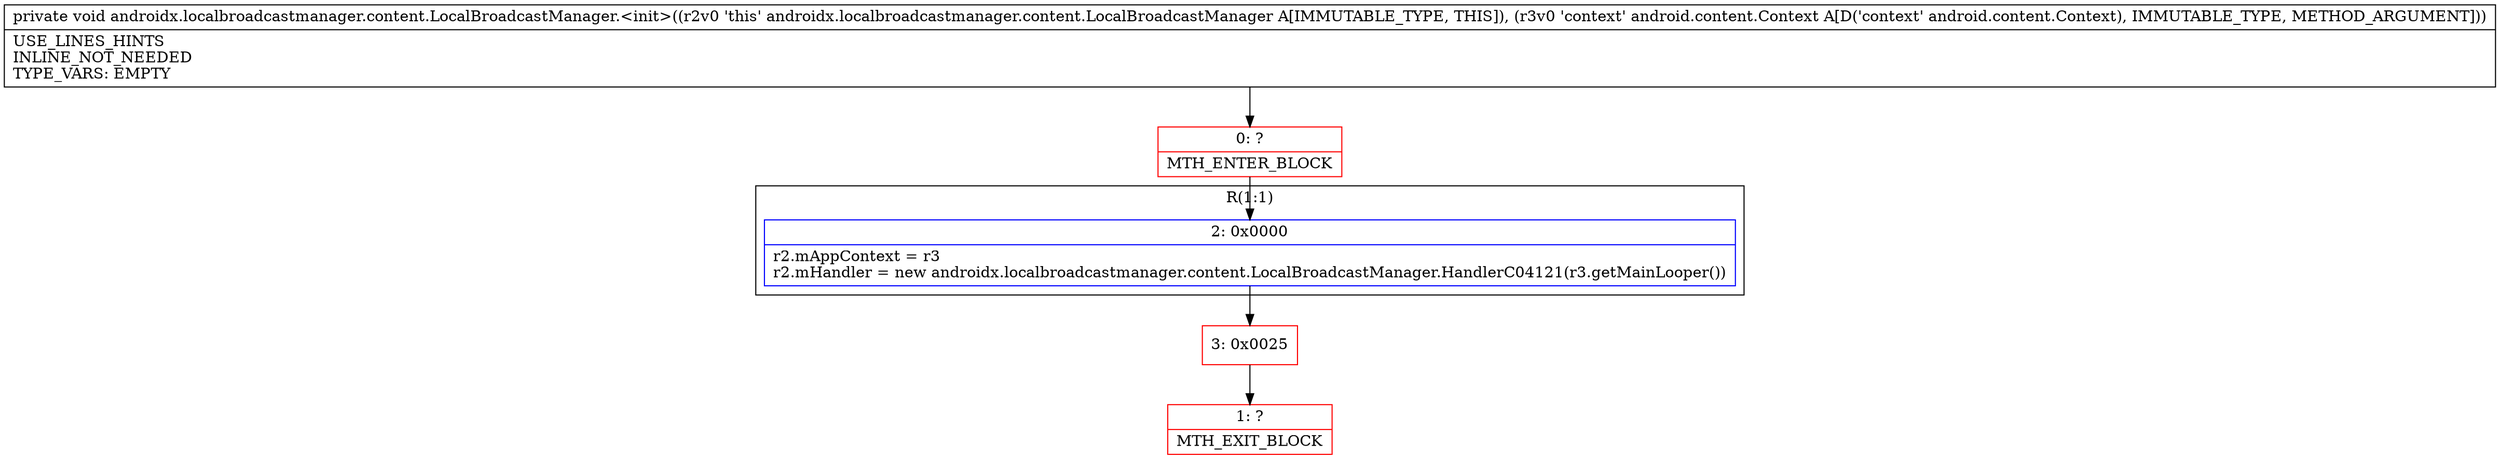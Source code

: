 digraph "CFG forandroidx.localbroadcastmanager.content.LocalBroadcastManager.\<init\>(Landroid\/content\/Context;)V" {
subgraph cluster_Region_764722863 {
label = "R(1:1)";
node [shape=record,color=blue];
Node_2 [shape=record,label="{2\:\ 0x0000|r2.mAppContext = r3\lr2.mHandler = new androidx.localbroadcastmanager.content.LocalBroadcastManager.HandlerC04121(r3.getMainLooper())\l}"];
}
Node_0 [shape=record,color=red,label="{0\:\ ?|MTH_ENTER_BLOCK\l}"];
Node_3 [shape=record,color=red,label="{3\:\ 0x0025}"];
Node_1 [shape=record,color=red,label="{1\:\ ?|MTH_EXIT_BLOCK\l}"];
MethodNode[shape=record,label="{private void androidx.localbroadcastmanager.content.LocalBroadcastManager.\<init\>((r2v0 'this' androidx.localbroadcastmanager.content.LocalBroadcastManager A[IMMUTABLE_TYPE, THIS]), (r3v0 'context' android.content.Context A[D('context' android.content.Context), IMMUTABLE_TYPE, METHOD_ARGUMENT]))  | USE_LINES_HINTS\lINLINE_NOT_NEEDED\lTYPE_VARS: EMPTY\l}"];
MethodNode -> Node_0;Node_2 -> Node_3;
Node_0 -> Node_2;
Node_3 -> Node_1;
}

